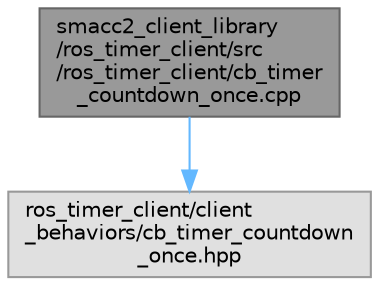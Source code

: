 digraph "smacc2_client_library/ros_timer_client/src/ros_timer_client/cb_timer_countdown_once.cpp"
{
 // LATEX_PDF_SIZE
  bgcolor="transparent";
  edge [fontname=Helvetica,fontsize=10,labelfontname=Helvetica,labelfontsize=10];
  node [fontname=Helvetica,fontsize=10,shape=box,height=0.2,width=0.4];
  Node1 [label="smacc2_client_library\l/ros_timer_client/src\l/ros_timer_client/cb_timer\l_countdown_once.cpp",height=0.2,width=0.4,color="gray40", fillcolor="grey60", style="filled", fontcolor="black",tooltip=" "];
  Node1 -> Node2 [color="steelblue1",style="solid"];
  Node2 [label="ros_timer_client/client\l_behaviors/cb_timer_countdown\l_once.hpp",height=0.2,width=0.4,color="grey60", fillcolor="#E0E0E0", style="filled",tooltip=" "];
}
